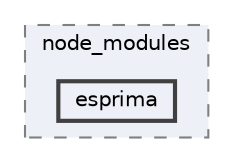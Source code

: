 digraph "pkiclassroomrescheduler/src/main/frontend/node_modules/esprima"
{
 // LATEX_PDF_SIZE
  bgcolor="transparent";
  edge [fontname=Helvetica,fontsize=10,labelfontname=Helvetica,labelfontsize=10];
  node [fontname=Helvetica,fontsize=10,shape=box,height=0.2,width=0.4];
  compound=true
  subgraph clusterdir_72953eda66ccb3a2722c28e1c3e6c23b {
    graph [ bgcolor="#edf0f7", pencolor="grey50", label="node_modules", fontname=Helvetica,fontsize=10 style="filled,dashed", URL="dir_72953eda66ccb3a2722c28e1c3e6c23b.html",tooltip=""]
  dir_11eae5654fafa20cc89a3440881553e4 [label="esprima", fillcolor="#edf0f7", color="grey25", style="filled,bold", URL="dir_11eae5654fafa20cc89a3440881553e4.html",tooltip=""];
  }
}
